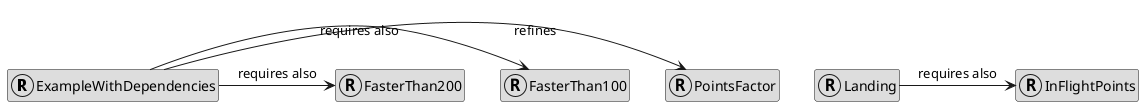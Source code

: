 @startuml
hide members
ExampleWithDependencies -> PointsFactor: refines
ExampleWithDependencies -> FasterThan100: requires also
ExampleWithDependencies -> FasterThan200: requires also
Landing -> InFlightPoints: requires also
class PointsFactor << (R,#DDDDDD) >> #DDDDDD {
}
url of PointsFactor is [[http://mbeddr.com/r:9738884d-bd31-408a-8d3e-36e58c46e3e1##__##7451725615401720594####]]
class FasterThan100 << (R,#DDDDDD) >> #DDDDDD {
}
url of FasterThan100 is [[http://mbeddr.com/r:9738884d-bd31-408a-8d3e-36e58c46e3e1##__##1433966787984154176####]]
class FasterThan200 << (R,#DDDDDD) >> #DDDDDD {
}
url of FasterThan200 is [[http://mbeddr.com/r:9738884d-bd31-408a-8d3e-36e58c46e3e1##__##1433966787984154178####]]
class ExampleWithDependencies << (R,#DDDDDD) >> #DDDDDD {
}
url of ExampleWithDependencies is [[http://mbeddr.com/r:9738884d-bd31-408a-8d3e-36e58c46e3e1##__##1711211267079724584####]]
class Landing << (R,#DDDDDD) >> #DDDDDD {
}
url of Landing is [[http://mbeddr.com/r:9738884d-bd31-408a-8d3e-36e58c46e3e1##__##1433966787984154180####]]
class InFlightPoints << (R,#DDDDDD) >> #DDDDDD {
}
url of InFlightPoints is [[http://mbeddr.com/r:9738884d-bd31-408a-8d3e-36e58c46e3e1##__##1433966787984154174####]]
@enduml
